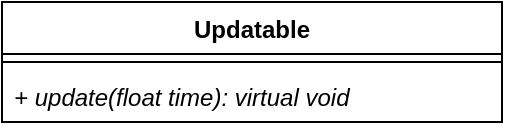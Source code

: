 <mxfile version="14.1.8" type="device"><diagram id="lr5vOpIey7afg_61EjEw" name="Page-1"><mxGraphModel dx="1086" dy="806" grid="1" gridSize="10" guides="1" tooltips="1" connect="1" arrows="1" fold="1" page="1" pageScale="1" pageWidth="827" pageHeight="1169" math="0" shadow="0"><root><mxCell id="0"/><mxCell id="1" parent="0"/><mxCell id="q17GdFAiHWNTwvwZu2Wy-6" value="Updatable" style="swimlane;fontStyle=1;align=center;verticalAlign=top;childLayout=stackLayout;horizontal=1;startSize=26;horizontalStack=0;resizeParent=1;resizeParentMax=0;resizeLast=0;collapsible=1;marginBottom=0;" parent="1" vertex="1"><mxGeometry x="260" y="90" width="250" height="60" as="geometry"/></mxCell><mxCell id="q17GdFAiHWNTwvwZu2Wy-8" value="" style="line;strokeWidth=1;fillColor=none;align=left;verticalAlign=middle;spacingTop=-1;spacingLeft=3;spacingRight=3;rotatable=0;labelPosition=right;points=[];portConstraint=eastwest;" parent="q17GdFAiHWNTwvwZu2Wy-6" vertex="1"><mxGeometry y="26" width="250" height="8" as="geometry"/></mxCell><mxCell id="q17GdFAiHWNTwvwZu2Wy-9" value="+ update(float time): virtual void&#10;" style="text;strokeColor=none;fillColor=none;align=left;verticalAlign=top;spacingLeft=4;spacingRight=4;overflow=hidden;rotatable=0;points=[[0,0.5],[1,0.5]];portConstraint=eastwest;fontStyle=2" parent="q17GdFAiHWNTwvwZu2Wy-6" vertex="1"><mxGeometry y="34" width="250" height="26" as="geometry"/></mxCell></root></mxGraphModel></diagram></mxfile>